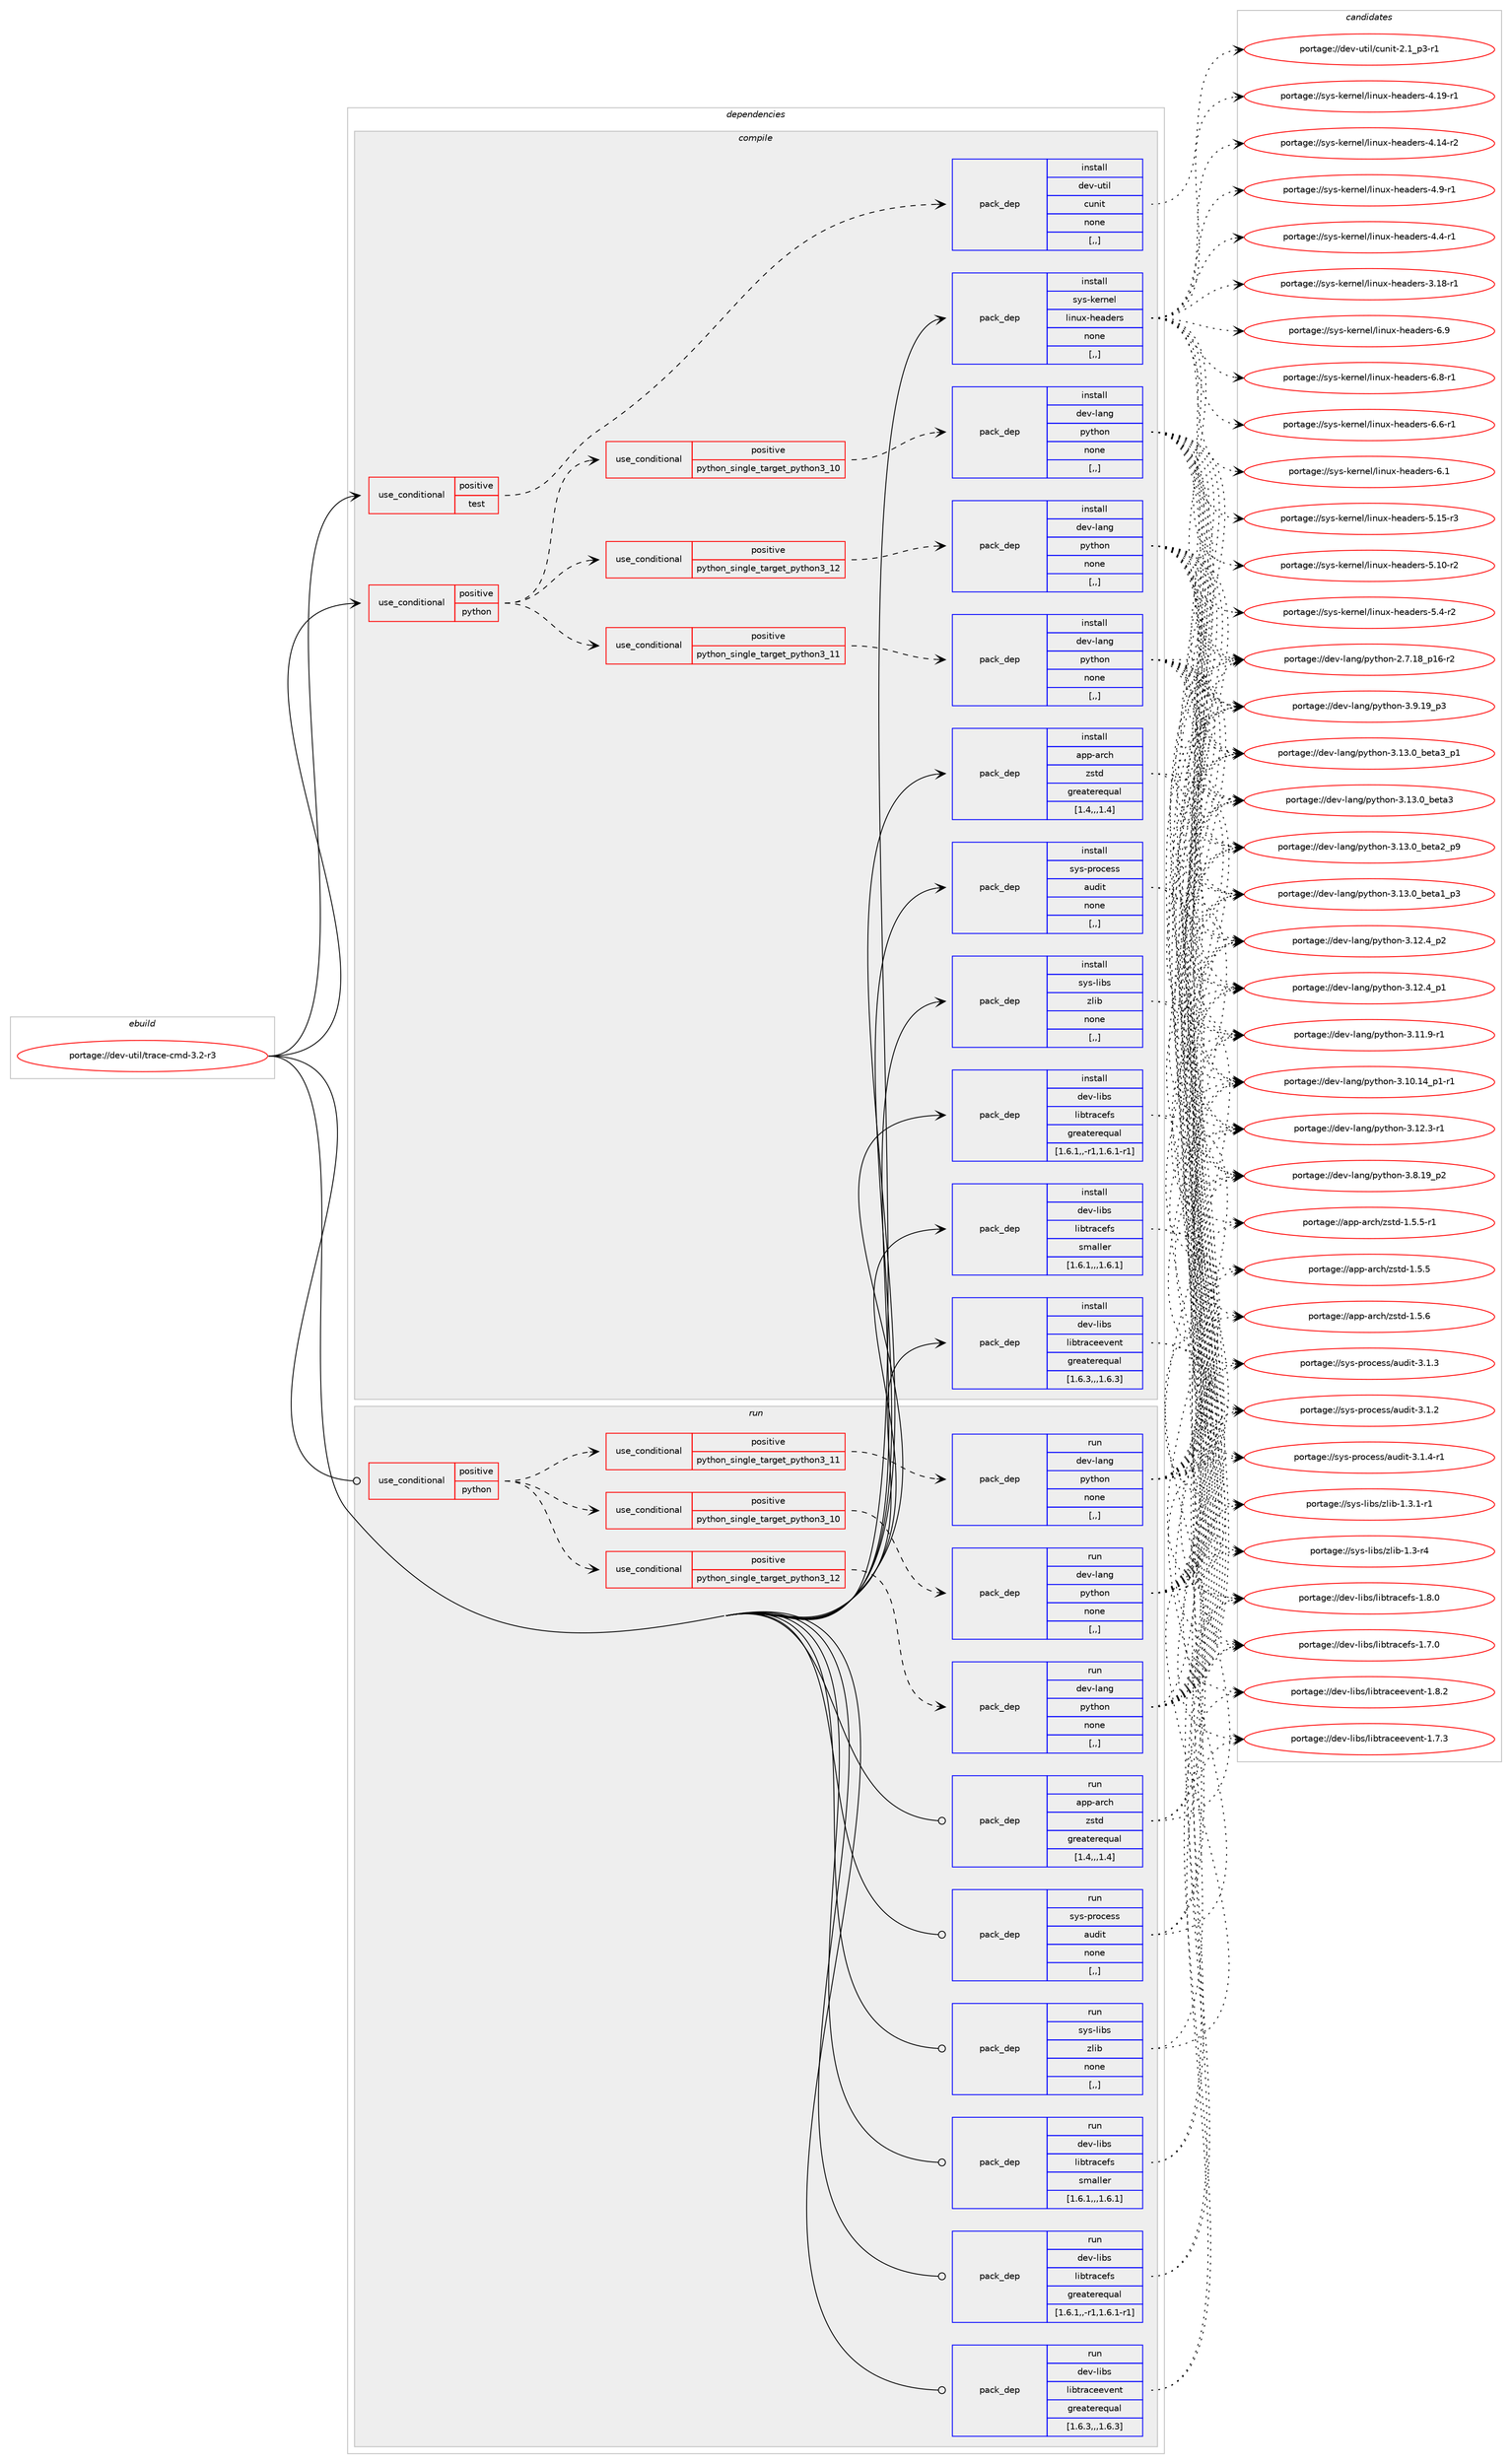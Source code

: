 digraph prolog {

# *************
# Graph options
# *************

newrank=true;
concentrate=true;
compound=true;
graph [rankdir=LR,fontname=Helvetica,fontsize=10,ranksep=1.5];#, ranksep=2.5, nodesep=0.2];
edge  [arrowhead=vee];
node  [fontname=Helvetica,fontsize=10];

# **********
# The ebuild
# **********

subgraph cluster_leftcol {
color=gray;
label=<<i>ebuild</i>>;
id [label="portage://dev-util/trace-cmd-3.2-r3", color=red, width=4, href="../dev-util/trace-cmd-3.2-r3.svg"];
}

# ****************
# The dependencies
# ****************

subgraph cluster_midcol {
color=gray;
label=<<i>dependencies</i>>;
subgraph cluster_compile {
fillcolor="#eeeeee";
style=filled;
label=<<i>compile</i>>;
subgraph cond61670 {
dependency219398 [label=<<TABLE BORDER="0" CELLBORDER="1" CELLSPACING="0" CELLPADDING="4"><TR><TD ROWSPAN="3" CELLPADDING="10">use_conditional</TD></TR><TR><TD>positive</TD></TR><TR><TD>python</TD></TR></TABLE>>, shape=none, color=red];
subgraph cond61671 {
dependency219399 [label=<<TABLE BORDER="0" CELLBORDER="1" CELLSPACING="0" CELLPADDING="4"><TR><TD ROWSPAN="3" CELLPADDING="10">use_conditional</TD></TR><TR><TD>positive</TD></TR><TR><TD>python_single_target_python3_10</TD></TR></TABLE>>, shape=none, color=red];
subgraph pack156264 {
dependency219400 [label=<<TABLE BORDER="0" CELLBORDER="1" CELLSPACING="0" CELLPADDING="4" WIDTH="220"><TR><TD ROWSPAN="6" CELLPADDING="30">pack_dep</TD></TR><TR><TD WIDTH="110">install</TD></TR><TR><TD>dev-lang</TD></TR><TR><TD>python</TD></TR><TR><TD>none</TD></TR><TR><TD>[,,]</TD></TR></TABLE>>, shape=none, color=blue];
}
dependency219399:e -> dependency219400:w [weight=20,style="dashed",arrowhead="vee"];
}
dependency219398:e -> dependency219399:w [weight=20,style="dashed",arrowhead="vee"];
subgraph cond61672 {
dependency219401 [label=<<TABLE BORDER="0" CELLBORDER="1" CELLSPACING="0" CELLPADDING="4"><TR><TD ROWSPAN="3" CELLPADDING="10">use_conditional</TD></TR><TR><TD>positive</TD></TR><TR><TD>python_single_target_python3_11</TD></TR></TABLE>>, shape=none, color=red];
subgraph pack156265 {
dependency219402 [label=<<TABLE BORDER="0" CELLBORDER="1" CELLSPACING="0" CELLPADDING="4" WIDTH="220"><TR><TD ROWSPAN="6" CELLPADDING="30">pack_dep</TD></TR><TR><TD WIDTH="110">install</TD></TR><TR><TD>dev-lang</TD></TR><TR><TD>python</TD></TR><TR><TD>none</TD></TR><TR><TD>[,,]</TD></TR></TABLE>>, shape=none, color=blue];
}
dependency219401:e -> dependency219402:w [weight=20,style="dashed",arrowhead="vee"];
}
dependency219398:e -> dependency219401:w [weight=20,style="dashed",arrowhead="vee"];
subgraph cond61673 {
dependency219403 [label=<<TABLE BORDER="0" CELLBORDER="1" CELLSPACING="0" CELLPADDING="4"><TR><TD ROWSPAN="3" CELLPADDING="10">use_conditional</TD></TR><TR><TD>positive</TD></TR><TR><TD>python_single_target_python3_12</TD></TR></TABLE>>, shape=none, color=red];
subgraph pack156266 {
dependency219404 [label=<<TABLE BORDER="0" CELLBORDER="1" CELLSPACING="0" CELLPADDING="4" WIDTH="220"><TR><TD ROWSPAN="6" CELLPADDING="30">pack_dep</TD></TR><TR><TD WIDTH="110">install</TD></TR><TR><TD>dev-lang</TD></TR><TR><TD>python</TD></TR><TR><TD>none</TD></TR><TR><TD>[,,]</TD></TR></TABLE>>, shape=none, color=blue];
}
dependency219403:e -> dependency219404:w [weight=20,style="dashed",arrowhead="vee"];
}
dependency219398:e -> dependency219403:w [weight=20,style="dashed",arrowhead="vee"];
}
id:e -> dependency219398:w [weight=20,style="solid",arrowhead="vee"];
subgraph cond61674 {
dependency219405 [label=<<TABLE BORDER="0" CELLBORDER="1" CELLSPACING="0" CELLPADDING="4"><TR><TD ROWSPAN="3" CELLPADDING="10">use_conditional</TD></TR><TR><TD>positive</TD></TR><TR><TD>test</TD></TR></TABLE>>, shape=none, color=red];
subgraph pack156267 {
dependency219406 [label=<<TABLE BORDER="0" CELLBORDER="1" CELLSPACING="0" CELLPADDING="4" WIDTH="220"><TR><TD ROWSPAN="6" CELLPADDING="30">pack_dep</TD></TR><TR><TD WIDTH="110">install</TD></TR><TR><TD>dev-util</TD></TR><TR><TD>cunit</TD></TR><TR><TD>none</TD></TR><TR><TD>[,,]</TD></TR></TABLE>>, shape=none, color=blue];
}
dependency219405:e -> dependency219406:w [weight=20,style="dashed",arrowhead="vee"];
}
id:e -> dependency219405:w [weight=20,style="solid",arrowhead="vee"];
subgraph pack156268 {
dependency219407 [label=<<TABLE BORDER="0" CELLBORDER="1" CELLSPACING="0" CELLPADDING="4" WIDTH="220"><TR><TD ROWSPAN="6" CELLPADDING="30">pack_dep</TD></TR><TR><TD WIDTH="110">install</TD></TR><TR><TD>app-arch</TD></TR><TR><TD>zstd</TD></TR><TR><TD>greaterequal</TD></TR><TR><TD>[1.4,,,1.4]</TD></TR></TABLE>>, shape=none, color=blue];
}
id:e -> dependency219407:w [weight=20,style="solid",arrowhead="vee"];
subgraph pack156269 {
dependency219408 [label=<<TABLE BORDER="0" CELLBORDER="1" CELLSPACING="0" CELLPADDING="4" WIDTH="220"><TR><TD ROWSPAN="6" CELLPADDING="30">pack_dep</TD></TR><TR><TD WIDTH="110">install</TD></TR><TR><TD>dev-libs</TD></TR><TR><TD>libtraceevent</TD></TR><TR><TD>greaterequal</TD></TR><TR><TD>[1.6.3,,,1.6.3]</TD></TR></TABLE>>, shape=none, color=blue];
}
id:e -> dependency219408:w [weight=20,style="solid",arrowhead="vee"];
subgraph pack156270 {
dependency219409 [label=<<TABLE BORDER="0" CELLBORDER="1" CELLSPACING="0" CELLPADDING="4" WIDTH="220"><TR><TD ROWSPAN="6" CELLPADDING="30">pack_dep</TD></TR><TR><TD WIDTH="110">install</TD></TR><TR><TD>dev-libs</TD></TR><TR><TD>libtracefs</TD></TR><TR><TD>greaterequal</TD></TR><TR><TD>[1.6.1,,-r1,1.6.1-r1]</TD></TR></TABLE>>, shape=none, color=blue];
}
id:e -> dependency219409:w [weight=20,style="solid",arrowhead="vee"];
subgraph pack156271 {
dependency219410 [label=<<TABLE BORDER="0" CELLBORDER="1" CELLSPACING="0" CELLPADDING="4" WIDTH="220"><TR><TD ROWSPAN="6" CELLPADDING="30">pack_dep</TD></TR><TR><TD WIDTH="110">install</TD></TR><TR><TD>sys-kernel</TD></TR><TR><TD>linux-headers</TD></TR><TR><TD>none</TD></TR><TR><TD>[,,]</TD></TR></TABLE>>, shape=none, color=blue];
}
id:e -> dependency219410:w [weight=20,style="solid",arrowhead="vee"];
subgraph pack156272 {
dependency219411 [label=<<TABLE BORDER="0" CELLBORDER="1" CELLSPACING="0" CELLPADDING="4" WIDTH="220"><TR><TD ROWSPAN="6" CELLPADDING="30">pack_dep</TD></TR><TR><TD WIDTH="110">install</TD></TR><TR><TD>sys-libs</TD></TR><TR><TD>zlib</TD></TR><TR><TD>none</TD></TR><TR><TD>[,,]</TD></TR></TABLE>>, shape=none, color=blue];
}
id:e -> dependency219411:w [weight=20,style="solid",arrowhead="vee"];
subgraph pack156273 {
dependency219412 [label=<<TABLE BORDER="0" CELLBORDER="1" CELLSPACING="0" CELLPADDING="4" WIDTH="220"><TR><TD ROWSPAN="6" CELLPADDING="30">pack_dep</TD></TR><TR><TD WIDTH="110">install</TD></TR><TR><TD>sys-process</TD></TR><TR><TD>audit</TD></TR><TR><TD>none</TD></TR><TR><TD>[,,]</TD></TR></TABLE>>, shape=none, color=blue];
}
id:e -> dependency219412:w [weight=20,style="solid",arrowhead="vee"];
subgraph pack156274 {
dependency219413 [label=<<TABLE BORDER="0" CELLBORDER="1" CELLSPACING="0" CELLPADDING="4" WIDTH="220"><TR><TD ROWSPAN="6" CELLPADDING="30">pack_dep</TD></TR><TR><TD WIDTH="110">install</TD></TR><TR><TD>dev-libs</TD></TR><TR><TD>libtracefs</TD></TR><TR><TD>smaller</TD></TR><TR><TD>[1.6.1,,,1.6.1]</TD></TR></TABLE>>, shape=none, color=blue];
}
id:e -> dependency219413:w [weight=20,style="solid",arrowhead="vee"];
}
subgraph cluster_compileandrun {
fillcolor="#eeeeee";
style=filled;
label=<<i>compile and run</i>>;
}
subgraph cluster_run {
fillcolor="#eeeeee";
style=filled;
label=<<i>run</i>>;
subgraph cond61675 {
dependency219414 [label=<<TABLE BORDER="0" CELLBORDER="1" CELLSPACING="0" CELLPADDING="4"><TR><TD ROWSPAN="3" CELLPADDING="10">use_conditional</TD></TR><TR><TD>positive</TD></TR><TR><TD>python</TD></TR></TABLE>>, shape=none, color=red];
subgraph cond61676 {
dependency219415 [label=<<TABLE BORDER="0" CELLBORDER="1" CELLSPACING="0" CELLPADDING="4"><TR><TD ROWSPAN="3" CELLPADDING="10">use_conditional</TD></TR><TR><TD>positive</TD></TR><TR><TD>python_single_target_python3_10</TD></TR></TABLE>>, shape=none, color=red];
subgraph pack156275 {
dependency219416 [label=<<TABLE BORDER="0" CELLBORDER="1" CELLSPACING="0" CELLPADDING="4" WIDTH="220"><TR><TD ROWSPAN="6" CELLPADDING="30">pack_dep</TD></TR><TR><TD WIDTH="110">run</TD></TR><TR><TD>dev-lang</TD></TR><TR><TD>python</TD></TR><TR><TD>none</TD></TR><TR><TD>[,,]</TD></TR></TABLE>>, shape=none, color=blue];
}
dependency219415:e -> dependency219416:w [weight=20,style="dashed",arrowhead="vee"];
}
dependency219414:e -> dependency219415:w [weight=20,style="dashed",arrowhead="vee"];
subgraph cond61677 {
dependency219417 [label=<<TABLE BORDER="0" CELLBORDER="1" CELLSPACING="0" CELLPADDING="4"><TR><TD ROWSPAN="3" CELLPADDING="10">use_conditional</TD></TR><TR><TD>positive</TD></TR><TR><TD>python_single_target_python3_11</TD></TR></TABLE>>, shape=none, color=red];
subgraph pack156276 {
dependency219418 [label=<<TABLE BORDER="0" CELLBORDER="1" CELLSPACING="0" CELLPADDING="4" WIDTH="220"><TR><TD ROWSPAN="6" CELLPADDING="30">pack_dep</TD></TR><TR><TD WIDTH="110">run</TD></TR><TR><TD>dev-lang</TD></TR><TR><TD>python</TD></TR><TR><TD>none</TD></TR><TR><TD>[,,]</TD></TR></TABLE>>, shape=none, color=blue];
}
dependency219417:e -> dependency219418:w [weight=20,style="dashed",arrowhead="vee"];
}
dependency219414:e -> dependency219417:w [weight=20,style="dashed",arrowhead="vee"];
subgraph cond61678 {
dependency219419 [label=<<TABLE BORDER="0" CELLBORDER="1" CELLSPACING="0" CELLPADDING="4"><TR><TD ROWSPAN="3" CELLPADDING="10">use_conditional</TD></TR><TR><TD>positive</TD></TR><TR><TD>python_single_target_python3_12</TD></TR></TABLE>>, shape=none, color=red];
subgraph pack156277 {
dependency219420 [label=<<TABLE BORDER="0" CELLBORDER="1" CELLSPACING="0" CELLPADDING="4" WIDTH="220"><TR><TD ROWSPAN="6" CELLPADDING="30">pack_dep</TD></TR><TR><TD WIDTH="110">run</TD></TR><TR><TD>dev-lang</TD></TR><TR><TD>python</TD></TR><TR><TD>none</TD></TR><TR><TD>[,,]</TD></TR></TABLE>>, shape=none, color=blue];
}
dependency219419:e -> dependency219420:w [weight=20,style="dashed",arrowhead="vee"];
}
dependency219414:e -> dependency219419:w [weight=20,style="dashed",arrowhead="vee"];
}
id:e -> dependency219414:w [weight=20,style="solid",arrowhead="odot"];
subgraph pack156278 {
dependency219421 [label=<<TABLE BORDER="0" CELLBORDER="1" CELLSPACING="0" CELLPADDING="4" WIDTH="220"><TR><TD ROWSPAN="6" CELLPADDING="30">pack_dep</TD></TR><TR><TD WIDTH="110">run</TD></TR><TR><TD>app-arch</TD></TR><TR><TD>zstd</TD></TR><TR><TD>greaterequal</TD></TR><TR><TD>[1.4,,,1.4]</TD></TR></TABLE>>, shape=none, color=blue];
}
id:e -> dependency219421:w [weight=20,style="solid",arrowhead="odot"];
subgraph pack156279 {
dependency219422 [label=<<TABLE BORDER="0" CELLBORDER="1" CELLSPACING="0" CELLPADDING="4" WIDTH="220"><TR><TD ROWSPAN="6" CELLPADDING="30">pack_dep</TD></TR><TR><TD WIDTH="110">run</TD></TR><TR><TD>dev-libs</TD></TR><TR><TD>libtraceevent</TD></TR><TR><TD>greaterequal</TD></TR><TR><TD>[1.6.3,,,1.6.3]</TD></TR></TABLE>>, shape=none, color=blue];
}
id:e -> dependency219422:w [weight=20,style="solid",arrowhead="odot"];
subgraph pack156280 {
dependency219423 [label=<<TABLE BORDER="0" CELLBORDER="1" CELLSPACING="0" CELLPADDING="4" WIDTH="220"><TR><TD ROWSPAN="6" CELLPADDING="30">pack_dep</TD></TR><TR><TD WIDTH="110">run</TD></TR><TR><TD>dev-libs</TD></TR><TR><TD>libtracefs</TD></TR><TR><TD>greaterequal</TD></TR><TR><TD>[1.6.1,,-r1,1.6.1-r1]</TD></TR></TABLE>>, shape=none, color=blue];
}
id:e -> dependency219423:w [weight=20,style="solid",arrowhead="odot"];
subgraph pack156281 {
dependency219424 [label=<<TABLE BORDER="0" CELLBORDER="1" CELLSPACING="0" CELLPADDING="4" WIDTH="220"><TR><TD ROWSPAN="6" CELLPADDING="30">pack_dep</TD></TR><TR><TD WIDTH="110">run</TD></TR><TR><TD>sys-libs</TD></TR><TR><TD>zlib</TD></TR><TR><TD>none</TD></TR><TR><TD>[,,]</TD></TR></TABLE>>, shape=none, color=blue];
}
id:e -> dependency219424:w [weight=20,style="solid",arrowhead="odot"];
subgraph pack156282 {
dependency219425 [label=<<TABLE BORDER="0" CELLBORDER="1" CELLSPACING="0" CELLPADDING="4" WIDTH="220"><TR><TD ROWSPAN="6" CELLPADDING="30">pack_dep</TD></TR><TR><TD WIDTH="110">run</TD></TR><TR><TD>sys-process</TD></TR><TR><TD>audit</TD></TR><TR><TD>none</TD></TR><TR><TD>[,,]</TD></TR></TABLE>>, shape=none, color=blue];
}
id:e -> dependency219425:w [weight=20,style="solid",arrowhead="odot"];
subgraph pack156283 {
dependency219426 [label=<<TABLE BORDER="0" CELLBORDER="1" CELLSPACING="0" CELLPADDING="4" WIDTH="220"><TR><TD ROWSPAN="6" CELLPADDING="30">pack_dep</TD></TR><TR><TD WIDTH="110">run</TD></TR><TR><TD>dev-libs</TD></TR><TR><TD>libtracefs</TD></TR><TR><TD>smaller</TD></TR><TR><TD>[1.6.1,,,1.6.1]</TD></TR></TABLE>>, shape=none, color=blue];
}
id:e -> dependency219426:w [weight=20,style="solid",arrowhead="odot"];
}
}

# **************
# The candidates
# **************

subgraph cluster_choices {
rank=same;
color=gray;
label=<<i>candidates</i>>;

subgraph choice156264 {
color=black;
nodesep=1;
choice10010111845108971101034711212111610411111045514649514648959810111697519511249 [label="portage://dev-lang/python-3.13.0_beta3_p1", color=red, width=4,href="../dev-lang/python-3.13.0_beta3_p1.svg"];
choice1001011184510897110103471121211161041111104551464951464895981011169751 [label="portage://dev-lang/python-3.13.0_beta3", color=red, width=4,href="../dev-lang/python-3.13.0_beta3.svg"];
choice10010111845108971101034711212111610411111045514649514648959810111697509511257 [label="portage://dev-lang/python-3.13.0_beta2_p9", color=red, width=4,href="../dev-lang/python-3.13.0_beta2_p9.svg"];
choice10010111845108971101034711212111610411111045514649514648959810111697499511251 [label="portage://dev-lang/python-3.13.0_beta1_p3", color=red, width=4,href="../dev-lang/python-3.13.0_beta1_p3.svg"];
choice100101118451089711010347112121116104111110455146495046529511250 [label="portage://dev-lang/python-3.12.4_p2", color=red, width=4,href="../dev-lang/python-3.12.4_p2.svg"];
choice100101118451089711010347112121116104111110455146495046529511249 [label="portage://dev-lang/python-3.12.4_p1", color=red, width=4,href="../dev-lang/python-3.12.4_p1.svg"];
choice100101118451089711010347112121116104111110455146495046514511449 [label="portage://dev-lang/python-3.12.3-r1", color=red, width=4,href="../dev-lang/python-3.12.3-r1.svg"];
choice100101118451089711010347112121116104111110455146494946574511449 [label="portage://dev-lang/python-3.11.9-r1", color=red, width=4,href="../dev-lang/python-3.11.9-r1.svg"];
choice100101118451089711010347112121116104111110455146494846495295112494511449 [label="portage://dev-lang/python-3.10.14_p1-r1", color=red, width=4,href="../dev-lang/python-3.10.14_p1-r1.svg"];
choice100101118451089711010347112121116104111110455146574649579511251 [label="portage://dev-lang/python-3.9.19_p3", color=red, width=4,href="../dev-lang/python-3.9.19_p3.svg"];
choice100101118451089711010347112121116104111110455146564649579511250 [label="portage://dev-lang/python-3.8.19_p2", color=red, width=4,href="../dev-lang/python-3.8.19_p2.svg"];
choice100101118451089711010347112121116104111110455046554649569511249544511450 [label="portage://dev-lang/python-2.7.18_p16-r2", color=red, width=4,href="../dev-lang/python-2.7.18_p16-r2.svg"];
dependency219400:e -> choice10010111845108971101034711212111610411111045514649514648959810111697519511249:w [style=dotted,weight="100"];
dependency219400:e -> choice1001011184510897110103471121211161041111104551464951464895981011169751:w [style=dotted,weight="100"];
dependency219400:e -> choice10010111845108971101034711212111610411111045514649514648959810111697509511257:w [style=dotted,weight="100"];
dependency219400:e -> choice10010111845108971101034711212111610411111045514649514648959810111697499511251:w [style=dotted,weight="100"];
dependency219400:e -> choice100101118451089711010347112121116104111110455146495046529511250:w [style=dotted,weight="100"];
dependency219400:e -> choice100101118451089711010347112121116104111110455146495046529511249:w [style=dotted,weight="100"];
dependency219400:e -> choice100101118451089711010347112121116104111110455146495046514511449:w [style=dotted,weight="100"];
dependency219400:e -> choice100101118451089711010347112121116104111110455146494946574511449:w [style=dotted,weight="100"];
dependency219400:e -> choice100101118451089711010347112121116104111110455146494846495295112494511449:w [style=dotted,weight="100"];
dependency219400:e -> choice100101118451089711010347112121116104111110455146574649579511251:w [style=dotted,weight="100"];
dependency219400:e -> choice100101118451089711010347112121116104111110455146564649579511250:w [style=dotted,weight="100"];
dependency219400:e -> choice100101118451089711010347112121116104111110455046554649569511249544511450:w [style=dotted,weight="100"];
}
subgraph choice156265 {
color=black;
nodesep=1;
choice10010111845108971101034711212111610411111045514649514648959810111697519511249 [label="portage://dev-lang/python-3.13.0_beta3_p1", color=red, width=4,href="../dev-lang/python-3.13.0_beta3_p1.svg"];
choice1001011184510897110103471121211161041111104551464951464895981011169751 [label="portage://dev-lang/python-3.13.0_beta3", color=red, width=4,href="../dev-lang/python-3.13.0_beta3.svg"];
choice10010111845108971101034711212111610411111045514649514648959810111697509511257 [label="portage://dev-lang/python-3.13.0_beta2_p9", color=red, width=4,href="../dev-lang/python-3.13.0_beta2_p9.svg"];
choice10010111845108971101034711212111610411111045514649514648959810111697499511251 [label="portage://dev-lang/python-3.13.0_beta1_p3", color=red, width=4,href="../dev-lang/python-3.13.0_beta1_p3.svg"];
choice100101118451089711010347112121116104111110455146495046529511250 [label="portage://dev-lang/python-3.12.4_p2", color=red, width=4,href="../dev-lang/python-3.12.4_p2.svg"];
choice100101118451089711010347112121116104111110455146495046529511249 [label="portage://dev-lang/python-3.12.4_p1", color=red, width=4,href="../dev-lang/python-3.12.4_p1.svg"];
choice100101118451089711010347112121116104111110455146495046514511449 [label="portage://dev-lang/python-3.12.3-r1", color=red, width=4,href="../dev-lang/python-3.12.3-r1.svg"];
choice100101118451089711010347112121116104111110455146494946574511449 [label="portage://dev-lang/python-3.11.9-r1", color=red, width=4,href="../dev-lang/python-3.11.9-r1.svg"];
choice100101118451089711010347112121116104111110455146494846495295112494511449 [label="portage://dev-lang/python-3.10.14_p1-r1", color=red, width=4,href="../dev-lang/python-3.10.14_p1-r1.svg"];
choice100101118451089711010347112121116104111110455146574649579511251 [label="portage://dev-lang/python-3.9.19_p3", color=red, width=4,href="../dev-lang/python-3.9.19_p3.svg"];
choice100101118451089711010347112121116104111110455146564649579511250 [label="portage://dev-lang/python-3.8.19_p2", color=red, width=4,href="../dev-lang/python-3.8.19_p2.svg"];
choice100101118451089711010347112121116104111110455046554649569511249544511450 [label="portage://dev-lang/python-2.7.18_p16-r2", color=red, width=4,href="../dev-lang/python-2.7.18_p16-r2.svg"];
dependency219402:e -> choice10010111845108971101034711212111610411111045514649514648959810111697519511249:w [style=dotted,weight="100"];
dependency219402:e -> choice1001011184510897110103471121211161041111104551464951464895981011169751:w [style=dotted,weight="100"];
dependency219402:e -> choice10010111845108971101034711212111610411111045514649514648959810111697509511257:w [style=dotted,weight="100"];
dependency219402:e -> choice10010111845108971101034711212111610411111045514649514648959810111697499511251:w [style=dotted,weight="100"];
dependency219402:e -> choice100101118451089711010347112121116104111110455146495046529511250:w [style=dotted,weight="100"];
dependency219402:e -> choice100101118451089711010347112121116104111110455146495046529511249:w [style=dotted,weight="100"];
dependency219402:e -> choice100101118451089711010347112121116104111110455146495046514511449:w [style=dotted,weight="100"];
dependency219402:e -> choice100101118451089711010347112121116104111110455146494946574511449:w [style=dotted,weight="100"];
dependency219402:e -> choice100101118451089711010347112121116104111110455146494846495295112494511449:w [style=dotted,weight="100"];
dependency219402:e -> choice100101118451089711010347112121116104111110455146574649579511251:w [style=dotted,weight="100"];
dependency219402:e -> choice100101118451089711010347112121116104111110455146564649579511250:w [style=dotted,weight="100"];
dependency219402:e -> choice100101118451089711010347112121116104111110455046554649569511249544511450:w [style=dotted,weight="100"];
}
subgraph choice156266 {
color=black;
nodesep=1;
choice10010111845108971101034711212111610411111045514649514648959810111697519511249 [label="portage://dev-lang/python-3.13.0_beta3_p1", color=red, width=4,href="../dev-lang/python-3.13.0_beta3_p1.svg"];
choice1001011184510897110103471121211161041111104551464951464895981011169751 [label="portage://dev-lang/python-3.13.0_beta3", color=red, width=4,href="../dev-lang/python-3.13.0_beta3.svg"];
choice10010111845108971101034711212111610411111045514649514648959810111697509511257 [label="portage://dev-lang/python-3.13.0_beta2_p9", color=red, width=4,href="../dev-lang/python-3.13.0_beta2_p9.svg"];
choice10010111845108971101034711212111610411111045514649514648959810111697499511251 [label="portage://dev-lang/python-3.13.0_beta1_p3", color=red, width=4,href="../dev-lang/python-3.13.0_beta1_p3.svg"];
choice100101118451089711010347112121116104111110455146495046529511250 [label="portage://dev-lang/python-3.12.4_p2", color=red, width=4,href="../dev-lang/python-3.12.4_p2.svg"];
choice100101118451089711010347112121116104111110455146495046529511249 [label="portage://dev-lang/python-3.12.4_p1", color=red, width=4,href="../dev-lang/python-3.12.4_p1.svg"];
choice100101118451089711010347112121116104111110455146495046514511449 [label="portage://dev-lang/python-3.12.3-r1", color=red, width=4,href="../dev-lang/python-3.12.3-r1.svg"];
choice100101118451089711010347112121116104111110455146494946574511449 [label="portage://dev-lang/python-3.11.9-r1", color=red, width=4,href="../dev-lang/python-3.11.9-r1.svg"];
choice100101118451089711010347112121116104111110455146494846495295112494511449 [label="portage://dev-lang/python-3.10.14_p1-r1", color=red, width=4,href="../dev-lang/python-3.10.14_p1-r1.svg"];
choice100101118451089711010347112121116104111110455146574649579511251 [label="portage://dev-lang/python-3.9.19_p3", color=red, width=4,href="../dev-lang/python-3.9.19_p3.svg"];
choice100101118451089711010347112121116104111110455146564649579511250 [label="portage://dev-lang/python-3.8.19_p2", color=red, width=4,href="../dev-lang/python-3.8.19_p2.svg"];
choice100101118451089711010347112121116104111110455046554649569511249544511450 [label="portage://dev-lang/python-2.7.18_p16-r2", color=red, width=4,href="../dev-lang/python-2.7.18_p16-r2.svg"];
dependency219404:e -> choice10010111845108971101034711212111610411111045514649514648959810111697519511249:w [style=dotted,weight="100"];
dependency219404:e -> choice1001011184510897110103471121211161041111104551464951464895981011169751:w [style=dotted,weight="100"];
dependency219404:e -> choice10010111845108971101034711212111610411111045514649514648959810111697509511257:w [style=dotted,weight="100"];
dependency219404:e -> choice10010111845108971101034711212111610411111045514649514648959810111697499511251:w [style=dotted,weight="100"];
dependency219404:e -> choice100101118451089711010347112121116104111110455146495046529511250:w [style=dotted,weight="100"];
dependency219404:e -> choice100101118451089711010347112121116104111110455146495046529511249:w [style=dotted,weight="100"];
dependency219404:e -> choice100101118451089711010347112121116104111110455146495046514511449:w [style=dotted,weight="100"];
dependency219404:e -> choice100101118451089711010347112121116104111110455146494946574511449:w [style=dotted,weight="100"];
dependency219404:e -> choice100101118451089711010347112121116104111110455146494846495295112494511449:w [style=dotted,weight="100"];
dependency219404:e -> choice100101118451089711010347112121116104111110455146574649579511251:w [style=dotted,weight="100"];
dependency219404:e -> choice100101118451089711010347112121116104111110455146564649579511250:w [style=dotted,weight="100"];
dependency219404:e -> choice100101118451089711010347112121116104111110455046554649569511249544511450:w [style=dotted,weight="100"];
}
subgraph choice156267 {
color=black;
nodesep=1;
choice1001011184511711610510847991171101051164550464995112514511449 [label="portage://dev-util/cunit-2.1_p3-r1", color=red, width=4,href="../dev-util/cunit-2.1_p3-r1.svg"];
dependency219406:e -> choice1001011184511711610510847991171101051164550464995112514511449:w [style=dotted,weight="100"];
}
subgraph choice156268 {
color=black;
nodesep=1;
choice9711211245971149910447122115116100454946534654 [label="portage://app-arch/zstd-1.5.6", color=red, width=4,href="../app-arch/zstd-1.5.6.svg"];
choice97112112459711499104471221151161004549465346534511449 [label="portage://app-arch/zstd-1.5.5-r1", color=red, width=4,href="../app-arch/zstd-1.5.5-r1.svg"];
choice9711211245971149910447122115116100454946534653 [label="portage://app-arch/zstd-1.5.5", color=red, width=4,href="../app-arch/zstd-1.5.5.svg"];
dependency219407:e -> choice9711211245971149910447122115116100454946534654:w [style=dotted,weight="100"];
dependency219407:e -> choice97112112459711499104471221151161004549465346534511449:w [style=dotted,weight="100"];
dependency219407:e -> choice9711211245971149910447122115116100454946534653:w [style=dotted,weight="100"];
}
subgraph choice156269 {
color=black;
nodesep=1;
choice100101118451081059811547108105981161149799101101118101110116454946564650 [label="portage://dev-libs/libtraceevent-1.8.2", color=red, width=4,href="../dev-libs/libtraceevent-1.8.2.svg"];
choice100101118451081059811547108105981161149799101101118101110116454946554651 [label="portage://dev-libs/libtraceevent-1.7.3", color=red, width=4,href="../dev-libs/libtraceevent-1.7.3.svg"];
dependency219408:e -> choice100101118451081059811547108105981161149799101101118101110116454946564650:w [style=dotted,weight="100"];
dependency219408:e -> choice100101118451081059811547108105981161149799101101118101110116454946554651:w [style=dotted,weight="100"];
}
subgraph choice156270 {
color=black;
nodesep=1;
choice100101118451081059811547108105981161149799101102115454946564648 [label="portage://dev-libs/libtracefs-1.8.0", color=red, width=4,href="../dev-libs/libtracefs-1.8.0.svg"];
choice100101118451081059811547108105981161149799101102115454946554648 [label="portage://dev-libs/libtracefs-1.7.0", color=red, width=4,href="../dev-libs/libtracefs-1.7.0.svg"];
dependency219409:e -> choice100101118451081059811547108105981161149799101102115454946564648:w [style=dotted,weight="100"];
dependency219409:e -> choice100101118451081059811547108105981161149799101102115454946554648:w [style=dotted,weight="100"];
}
subgraph choice156271 {
color=black;
nodesep=1;
choice1151211154510710111411010110847108105110117120451041019710010111411545544657 [label="portage://sys-kernel/linux-headers-6.9", color=red, width=4,href="../sys-kernel/linux-headers-6.9.svg"];
choice11512111545107101114110101108471081051101171204510410197100101114115455446564511449 [label="portage://sys-kernel/linux-headers-6.8-r1", color=red, width=4,href="../sys-kernel/linux-headers-6.8-r1.svg"];
choice11512111545107101114110101108471081051101171204510410197100101114115455446544511449 [label="portage://sys-kernel/linux-headers-6.6-r1", color=red, width=4,href="../sys-kernel/linux-headers-6.6-r1.svg"];
choice1151211154510710111411010110847108105110117120451041019710010111411545544649 [label="portage://sys-kernel/linux-headers-6.1", color=red, width=4,href="../sys-kernel/linux-headers-6.1.svg"];
choice1151211154510710111411010110847108105110117120451041019710010111411545534649534511451 [label="portage://sys-kernel/linux-headers-5.15-r3", color=red, width=4,href="../sys-kernel/linux-headers-5.15-r3.svg"];
choice1151211154510710111411010110847108105110117120451041019710010111411545534649484511450 [label="portage://sys-kernel/linux-headers-5.10-r2", color=red, width=4,href="../sys-kernel/linux-headers-5.10-r2.svg"];
choice11512111545107101114110101108471081051101171204510410197100101114115455346524511450 [label="portage://sys-kernel/linux-headers-5.4-r2", color=red, width=4,href="../sys-kernel/linux-headers-5.4-r2.svg"];
choice1151211154510710111411010110847108105110117120451041019710010111411545524649574511449 [label="portage://sys-kernel/linux-headers-4.19-r1", color=red, width=4,href="../sys-kernel/linux-headers-4.19-r1.svg"];
choice1151211154510710111411010110847108105110117120451041019710010111411545524649524511450 [label="portage://sys-kernel/linux-headers-4.14-r2", color=red, width=4,href="../sys-kernel/linux-headers-4.14-r2.svg"];
choice11512111545107101114110101108471081051101171204510410197100101114115455246574511449 [label="portage://sys-kernel/linux-headers-4.9-r1", color=red, width=4,href="../sys-kernel/linux-headers-4.9-r1.svg"];
choice11512111545107101114110101108471081051101171204510410197100101114115455246524511449 [label="portage://sys-kernel/linux-headers-4.4-r1", color=red, width=4,href="../sys-kernel/linux-headers-4.4-r1.svg"];
choice1151211154510710111411010110847108105110117120451041019710010111411545514649564511449 [label="portage://sys-kernel/linux-headers-3.18-r1", color=red, width=4,href="../sys-kernel/linux-headers-3.18-r1.svg"];
dependency219410:e -> choice1151211154510710111411010110847108105110117120451041019710010111411545544657:w [style=dotted,weight="100"];
dependency219410:e -> choice11512111545107101114110101108471081051101171204510410197100101114115455446564511449:w [style=dotted,weight="100"];
dependency219410:e -> choice11512111545107101114110101108471081051101171204510410197100101114115455446544511449:w [style=dotted,weight="100"];
dependency219410:e -> choice1151211154510710111411010110847108105110117120451041019710010111411545544649:w [style=dotted,weight="100"];
dependency219410:e -> choice1151211154510710111411010110847108105110117120451041019710010111411545534649534511451:w [style=dotted,weight="100"];
dependency219410:e -> choice1151211154510710111411010110847108105110117120451041019710010111411545534649484511450:w [style=dotted,weight="100"];
dependency219410:e -> choice11512111545107101114110101108471081051101171204510410197100101114115455346524511450:w [style=dotted,weight="100"];
dependency219410:e -> choice1151211154510710111411010110847108105110117120451041019710010111411545524649574511449:w [style=dotted,weight="100"];
dependency219410:e -> choice1151211154510710111411010110847108105110117120451041019710010111411545524649524511450:w [style=dotted,weight="100"];
dependency219410:e -> choice11512111545107101114110101108471081051101171204510410197100101114115455246574511449:w [style=dotted,weight="100"];
dependency219410:e -> choice11512111545107101114110101108471081051101171204510410197100101114115455246524511449:w [style=dotted,weight="100"];
dependency219410:e -> choice1151211154510710111411010110847108105110117120451041019710010111411545514649564511449:w [style=dotted,weight="100"];
}
subgraph choice156272 {
color=black;
nodesep=1;
choice115121115451081059811547122108105984549465146494511449 [label="portage://sys-libs/zlib-1.3.1-r1", color=red, width=4,href="../sys-libs/zlib-1.3.1-r1.svg"];
choice11512111545108105981154712210810598454946514511452 [label="portage://sys-libs/zlib-1.3-r4", color=red, width=4,href="../sys-libs/zlib-1.3-r4.svg"];
dependency219411:e -> choice115121115451081059811547122108105984549465146494511449:w [style=dotted,weight="100"];
dependency219411:e -> choice11512111545108105981154712210810598454946514511452:w [style=dotted,weight="100"];
}
subgraph choice156273 {
color=black;
nodesep=1;
choice115121115451121141119910111511547971171001051164551464946524511449 [label="portage://sys-process/audit-3.1.4-r1", color=red, width=4,href="../sys-process/audit-3.1.4-r1.svg"];
choice11512111545112114111991011151154797117100105116455146494651 [label="portage://sys-process/audit-3.1.3", color=red, width=4,href="../sys-process/audit-3.1.3.svg"];
choice11512111545112114111991011151154797117100105116455146494650 [label="portage://sys-process/audit-3.1.2", color=red, width=4,href="../sys-process/audit-3.1.2.svg"];
dependency219412:e -> choice115121115451121141119910111511547971171001051164551464946524511449:w [style=dotted,weight="100"];
dependency219412:e -> choice11512111545112114111991011151154797117100105116455146494651:w [style=dotted,weight="100"];
dependency219412:e -> choice11512111545112114111991011151154797117100105116455146494650:w [style=dotted,weight="100"];
}
subgraph choice156274 {
color=black;
nodesep=1;
choice100101118451081059811547108105981161149799101102115454946564648 [label="portage://dev-libs/libtracefs-1.8.0", color=red, width=4,href="../dev-libs/libtracefs-1.8.0.svg"];
choice100101118451081059811547108105981161149799101102115454946554648 [label="portage://dev-libs/libtracefs-1.7.0", color=red, width=4,href="../dev-libs/libtracefs-1.7.0.svg"];
dependency219413:e -> choice100101118451081059811547108105981161149799101102115454946564648:w [style=dotted,weight="100"];
dependency219413:e -> choice100101118451081059811547108105981161149799101102115454946554648:w [style=dotted,weight="100"];
}
subgraph choice156275 {
color=black;
nodesep=1;
choice10010111845108971101034711212111610411111045514649514648959810111697519511249 [label="portage://dev-lang/python-3.13.0_beta3_p1", color=red, width=4,href="../dev-lang/python-3.13.0_beta3_p1.svg"];
choice1001011184510897110103471121211161041111104551464951464895981011169751 [label="portage://dev-lang/python-3.13.0_beta3", color=red, width=4,href="../dev-lang/python-3.13.0_beta3.svg"];
choice10010111845108971101034711212111610411111045514649514648959810111697509511257 [label="portage://dev-lang/python-3.13.0_beta2_p9", color=red, width=4,href="../dev-lang/python-3.13.0_beta2_p9.svg"];
choice10010111845108971101034711212111610411111045514649514648959810111697499511251 [label="portage://dev-lang/python-3.13.0_beta1_p3", color=red, width=4,href="../dev-lang/python-3.13.0_beta1_p3.svg"];
choice100101118451089711010347112121116104111110455146495046529511250 [label="portage://dev-lang/python-3.12.4_p2", color=red, width=4,href="../dev-lang/python-3.12.4_p2.svg"];
choice100101118451089711010347112121116104111110455146495046529511249 [label="portage://dev-lang/python-3.12.4_p1", color=red, width=4,href="../dev-lang/python-3.12.4_p1.svg"];
choice100101118451089711010347112121116104111110455146495046514511449 [label="portage://dev-lang/python-3.12.3-r1", color=red, width=4,href="../dev-lang/python-3.12.3-r1.svg"];
choice100101118451089711010347112121116104111110455146494946574511449 [label="portage://dev-lang/python-3.11.9-r1", color=red, width=4,href="../dev-lang/python-3.11.9-r1.svg"];
choice100101118451089711010347112121116104111110455146494846495295112494511449 [label="portage://dev-lang/python-3.10.14_p1-r1", color=red, width=4,href="../dev-lang/python-3.10.14_p1-r1.svg"];
choice100101118451089711010347112121116104111110455146574649579511251 [label="portage://dev-lang/python-3.9.19_p3", color=red, width=4,href="../dev-lang/python-3.9.19_p3.svg"];
choice100101118451089711010347112121116104111110455146564649579511250 [label="portage://dev-lang/python-3.8.19_p2", color=red, width=4,href="../dev-lang/python-3.8.19_p2.svg"];
choice100101118451089711010347112121116104111110455046554649569511249544511450 [label="portage://dev-lang/python-2.7.18_p16-r2", color=red, width=4,href="../dev-lang/python-2.7.18_p16-r2.svg"];
dependency219416:e -> choice10010111845108971101034711212111610411111045514649514648959810111697519511249:w [style=dotted,weight="100"];
dependency219416:e -> choice1001011184510897110103471121211161041111104551464951464895981011169751:w [style=dotted,weight="100"];
dependency219416:e -> choice10010111845108971101034711212111610411111045514649514648959810111697509511257:w [style=dotted,weight="100"];
dependency219416:e -> choice10010111845108971101034711212111610411111045514649514648959810111697499511251:w [style=dotted,weight="100"];
dependency219416:e -> choice100101118451089711010347112121116104111110455146495046529511250:w [style=dotted,weight="100"];
dependency219416:e -> choice100101118451089711010347112121116104111110455146495046529511249:w [style=dotted,weight="100"];
dependency219416:e -> choice100101118451089711010347112121116104111110455146495046514511449:w [style=dotted,weight="100"];
dependency219416:e -> choice100101118451089711010347112121116104111110455146494946574511449:w [style=dotted,weight="100"];
dependency219416:e -> choice100101118451089711010347112121116104111110455146494846495295112494511449:w [style=dotted,weight="100"];
dependency219416:e -> choice100101118451089711010347112121116104111110455146574649579511251:w [style=dotted,weight="100"];
dependency219416:e -> choice100101118451089711010347112121116104111110455146564649579511250:w [style=dotted,weight="100"];
dependency219416:e -> choice100101118451089711010347112121116104111110455046554649569511249544511450:w [style=dotted,weight="100"];
}
subgraph choice156276 {
color=black;
nodesep=1;
choice10010111845108971101034711212111610411111045514649514648959810111697519511249 [label="portage://dev-lang/python-3.13.0_beta3_p1", color=red, width=4,href="../dev-lang/python-3.13.0_beta3_p1.svg"];
choice1001011184510897110103471121211161041111104551464951464895981011169751 [label="portage://dev-lang/python-3.13.0_beta3", color=red, width=4,href="../dev-lang/python-3.13.0_beta3.svg"];
choice10010111845108971101034711212111610411111045514649514648959810111697509511257 [label="portage://dev-lang/python-3.13.0_beta2_p9", color=red, width=4,href="../dev-lang/python-3.13.0_beta2_p9.svg"];
choice10010111845108971101034711212111610411111045514649514648959810111697499511251 [label="portage://dev-lang/python-3.13.0_beta1_p3", color=red, width=4,href="../dev-lang/python-3.13.0_beta1_p3.svg"];
choice100101118451089711010347112121116104111110455146495046529511250 [label="portage://dev-lang/python-3.12.4_p2", color=red, width=4,href="../dev-lang/python-3.12.4_p2.svg"];
choice100101118451089711010347112121116104111110455146495046529511249 [label="portage://dev-lang/python-3.12.4_p1", color=red, width=4,href="../dev-lang/python-3.12.4_p1.svg"];
choice100101118451089711010347112121116104111110455146495046514511449 [label="portage://dev-lang/python-3.12.3-r1", color=red, width=4,href="../dev-lang/python-3.12.3-r1.svg"];
choice100101118451089711010347112121116104111110455146494946574511449 [label="portage://dev-lang/python-3.11.9-r1", color=red, width=4,href="../dev-lang/python-3.11.9-r1.svg"];
choice100101118451089711010347112121116104111110455146494846495295112494511449 [label="portage://dev-lang/python-3.10.14_p1-r1", color=red, width=4,href="../dev-lang/python-3.10.14_p1-r1.svg"];
choice100101118451089711010347112121116104111110455146574649579511251 [label="portage://dev-lang/python-3.9.19_p3", color=red, width=4,href="../dev-lang/python-3.9.19_p3.svg"];
choice100101118451089711010347112121116104111110455146564649579511250 [label="portage://dev-lang/python-3.8.19_p2", color=red, width=4,href="../dev-lang/python-3.8.19_p2.svg"];
choice100101118451089711010347112121116104111110455046554649569511249544511450 [label="portage://dev-lang/python-2.7.18_p16-r2", color=red, width=4,href="../dev-lang/python-2.7.18_p16-r2.svg"];
dependency219418:e -> choice10010111845108971101034711212111610411111045514649514648959810111697519511249:w [style=dotted,weight="100"];
dependency219418:e -> choice1001011184510897110103471121211161041111104551464951464895981011169751:w [style=dotted,weight="100"];
dependency219418:e -> choice10010111845108971101034711212111610411111045514649514648959810111697509511257:w [style=dotted,weight="100"];
dependency219418:e -> choice10010111845108971101034711212111610411111045514649514648959810111697499511251:w [style=dotted,weight="100"];
dependency219418:e -> choice100101118451089711010347112121116104111110455146495046529511250:w [style=dotted,weight="100"];
dependency219418:e -> choice100101118451089711010347112121116104111110455146495046529511249:w [style=dotted,weight="100"];
dependency219418:e -> choice100101118451089711010347112121116104111110455146495046514511449:w [style=dotted,weight="100"];
dependency219418:e -> choice100101118451089711010347112121116104111110455146494946574511449:w [style=dotted,weight="100"];
dependency219418:e -> choice100101118451089711010347112121116104111110455146494846495295112494511449:w [style=dotted,weight="100"];
dependency219418:e -> choice100101118451089711010347112121116104111110455146574649579511251:w [style=dotted,weight="100"];
dependency219418:e -> choice100101118451089711010347112121116104111110455146564649579511250:w [style=dotted,weight="100"];
dependency219418:e -> choice100101118451089711010347112121116104111110455046554649569511249544511450:w [style=dotted,weight="100"];
}
subgraph choice156277 {
color=black;
nodesep=1;
choice10010111845108971101034711212111610411111045514649514648959810111697519511249 [label="portage://dev-lang/python-3.13.0_beta3_p1", color=red, width=4,href="../dev-lang/python-3.13.0_beta3_p1.svg"];
choice1001011184510897110103471121211161041111104551464951464895981011169751 [label="portage://dev-lang/python-3.13.0_beta3", color=red, width=4,href="../dev-lang/python-3.13.0_beta3.svg"];
choice10010111845108971101034711212111610411111045514649514648959810111697509511257 [label="portage://dev-lang/python-3.13.0_beta2_p9", color=red, width=4,href="../dev-lang/python-3.13.0_beta2_p9.svg"];
choice10010111845108971101034711212111610411111045514649514648959810111697499511251 [label="portage://dev-lang/python-3.13.0_beta1_p3", color=red, width=4,href="../dev-lang/python-3.13.0_beta1_p3.svg"];
choice100101118451089711010347112121116104111110455146495046529511250 [label="portage://dev-lang/python-3.12.4_p2", color=red, width=4,href="../dev-lang/python-3.12.4_p2.svg"];
choice100101118451089711010347112121116104111110455146495046529511249 [label="portage://dev-lang/python-3.12.4_p1", color=red, width=4,href="../dev-lang/python-3.12.4_p1.svg"];
choice100101118451089711010347112121116104111110455146495046514511449 [label="portage://dev-lang/python-3.12.3-r1", color=red, width=4,href="../dev-lang/python-3.12.3-r1.svg"];
choice100101118451089711010347112121116104111110455146494946574511449 [label="portage://dev-lang/python-3.11.9-r1", color=red, width=4,href="../dev-lang/python-3.11.9-r1.svg"];
choice100101118451089711010347112121116104111110455146494846495295112494511449 [label="portage://dev-lang/python-3.10.14_p1-r1", color=red, width=4,href="../dev-lang/python-3.10.14_p1-r1.svg"];
choice100101118451089711010347112121116104111110455146574649579511251 [label="portage://dev-lang/python-3.9.19_p3", color=red, width=4,href="../dev-lang/python-3.9.19_p3.svg"];
choice100101118451089711010347112121116104111110455146564649579511250 [label="portage://dev-lang/python-3.8.19_p2", color=red, width=4,href="../dev-lang/python-3.8.19_p2.svg"];
choice100101118451089711010347112121116104111110455046554649569511249544511450 [label="portage://dev-lang/python-2.7.18_p16-r2", color=red, width=4,href="../dev-lang/python-2.7.18_p16-r2.svg"];
dependency219420:e -> choice10010111845108971101034711212111610411111045514649514648959810111697519511249:w [style=dotted,weight="100"];
dependency219420:e -> choice1001011184510897110103471121211161041111104551464951464895981011169751:w [style=dotted,weight="100"];
dependency219420:e -> choice10010111845108971101034711212111610411111045514649514648959810111697509511257:w [style=dotted,weight="100"];
dependency219420:e -> choice10010111845108971101034711212111610411111045514649514648959810111697499511251:w [style=dotted,weight="100"];
dependency219420:e -> choice100101118451089711010347112121116104111110455146495046529511250:w [style=dotted,weight="100"];
dependency219420:e -> choice100101118451089711010347112121116104111110455146495046529511249:w [style=dotted,weight="100"];
dependency219420:e -> choice100101118451089711010347112121116104111110455146495046514511449:w [style=dotted,weight="100"];
dependency219420:e -> choice100101118451089711010347112121116104111110455146494946574511449:w [style=dotted,weight="100"];
dependency219420:e -> choice100101118451089711010347112121116104111110455146494846495295112494511449:w [style=dotted,weight="100"];
dependency219420:e -> choice100101118451089711010347112121116104111110455146574649579511251:w [style=dotted,weight="100"];
dependency219420:e -> choice100101118451089711010347112121116104111110455146564649579511250:w [style=dotted,weight="100"];
dependency219420:e -> choice100101118451089711010347112121116104111110455046554649569511249544511450:w [style=dotted,weight="100"];
}
subgraph choice156278 {
color=black;
nodesep=1;
choice9711211245971149910447122115116100454946534654 [label="portage://app-arch/zstd-1.5.6", color=red, width=4,href="../app-arch/zstd-1.5.6.svg"];
choice97112112459711499104471221151161004549465346534511449 [label="portage://app-arch/zstd-1.5.5-r1", color=red, width=4,href="../app-arch/zstd-1.5.5-r1.svg"];
choice9711211245971149910447122115116100454946534653 [label="portage://app-arch/zstd-1.5.5", color=red, width=4,href="../app-arch/zstd-1.5.5.svg"];
dependency219421:e -> choice9711211245971149910447122115116100454946534654:w [style=dotted,weight="100"];
dependency219421:e -> choice97112112459711499104471221151161004549465346534511449:w [style=dotted,weight="100"];
dependency219421:e -> choice9711211245971149910447122115116100454946534653:w [style=dotted,weight="100"];
}
subgraph choice156279 {
color=black;
nodesep=1;
choice100101118451081059811547108105981161149799101101118101110116454946564650 [label="portage://dev-libs/libtraceevent-1.8.2", color=red, width=4,href="../dev-libs/libtraceevent-1.8.2.svg"];
choice100101118451081059811547108105981161149799101101118101110116454946554651 [label="portage://dev-libs/libtraceevent-1.7.3", color=red, width=4,href="../dev-libs/libtraceevent-1.7.3.svg"];
dependency219422:e -> choice100101118451081059811547108105981161149799101101118101110116454946564650:w [style=dotted,weight="100"];
dependency219422:e -> choice100101118451081059811547108105981161149799101101118101110116454946554651:w [style=dotted,weight="100"];
}
subgraph choice156280 {
color=black;
nodesep=1;
choice100101118451081059811547108105981161149799101102115454946564648 [label="portage://dev-libs/libtracefs-1.8.0", color=red, width=4,href="../dev-libs/libtracefs-1.8.0.svg"];
choice100101118451081059811547108105981161149799101102115454946554648 [label="portage://dev-libs/libtracefs-1.7.0", color=red, width=4,href="../dev-libs/libtracefs-1.7.0.svg"];
dependency219423:e -> choice100101118451081059811547108105981161149799101102115454946564648:w [style=dotted,weight="100"];
dependency219423:e -> choice100101118451081059811547108105981161149799101102115454946554648:w [style=dotted,weight="100"];
}
subgraph choice156281 {
color=black;
nodesep=1;
choice115121115451081059811547122108105984549465146494511449 [label="portage://sys-libs/zlib-1.3.1-r1", color=red, width=4,href="../sys-libs/zlib-1.3.1-r1.svg"];
choice11512111545108105981154712210810598454946514511452 [label="portage://sys-libs/zlib-1.3-r4", color=red, width=4,href="../sys-libs/zlib-1.3-r4.svg"];
dependency219424:e -> choice115121115451081059811547122108105984549465146494511449:w [style=dotted,weight="100"];
dependency219424:e -> choice11512111545108105981154712210810598454946514511452:w [style=dotted,weight="100"];
}
subgraph choice156282 {
color=black;
nodesep=1;
choice115121115451121141119910111511547971171001051164551464946524511449 [label="portage://sys-process/audit-3.1.4-r1", color=red, width=4,href="../sys-process/audit-3.1.4-r1.svg"];
choice11512111545112114111991011151154797117100105116455146494651 [label="portage://sys-process/audit-3.1.3", color=red, width=4,href="../sys-process/audit-3.1.3.svg"];
choice11512111545112114111991011151154797117100105116455146494650 [label="portage://sys-process/audit-3.1.2", color=red, width=4,href="../sys-process/audit-3.1.2.svg"];
dependency219425:e -> choice115121115451121141119910111511547971171001051164551464946524511449:w [style=dotted,weight="100"];
dependency219425:e -> choice11512111545112114111991011151154797117100105116455146494651:w [style=dotted,weight="100"];
dependency219425:e -> choice11512111545112114111991011151154797117100105116455146494650:w [style=dotted,weight="100"];
}
subgraph choice156283 {
color=black;
nodesep=1;
choice100101118451081059811547108105981161149799101102115454946564648 [label="portage://dev-libs/libtracefs-1.8.0", color=red, width=4,href="../dev-libs/libtracefs-1.8.0.svg"];
choice100101118451081059811547108105981161149799101102115454946554648 [label="portage://dev-libs/libtracefs-1.7.0", color=red, width=4,href="../dev-libs/libtracefs-1.7.0.svg"];
dependency219426:e -> choice100101118451081059811547108105981161149799101102115454946564648:w [style=dotted,weight="100"];
dependency219426:e -> choice100101118451081059811547108105981161149799101102115454946554648:w [style=dotted,weight="100"];
}
}

}
